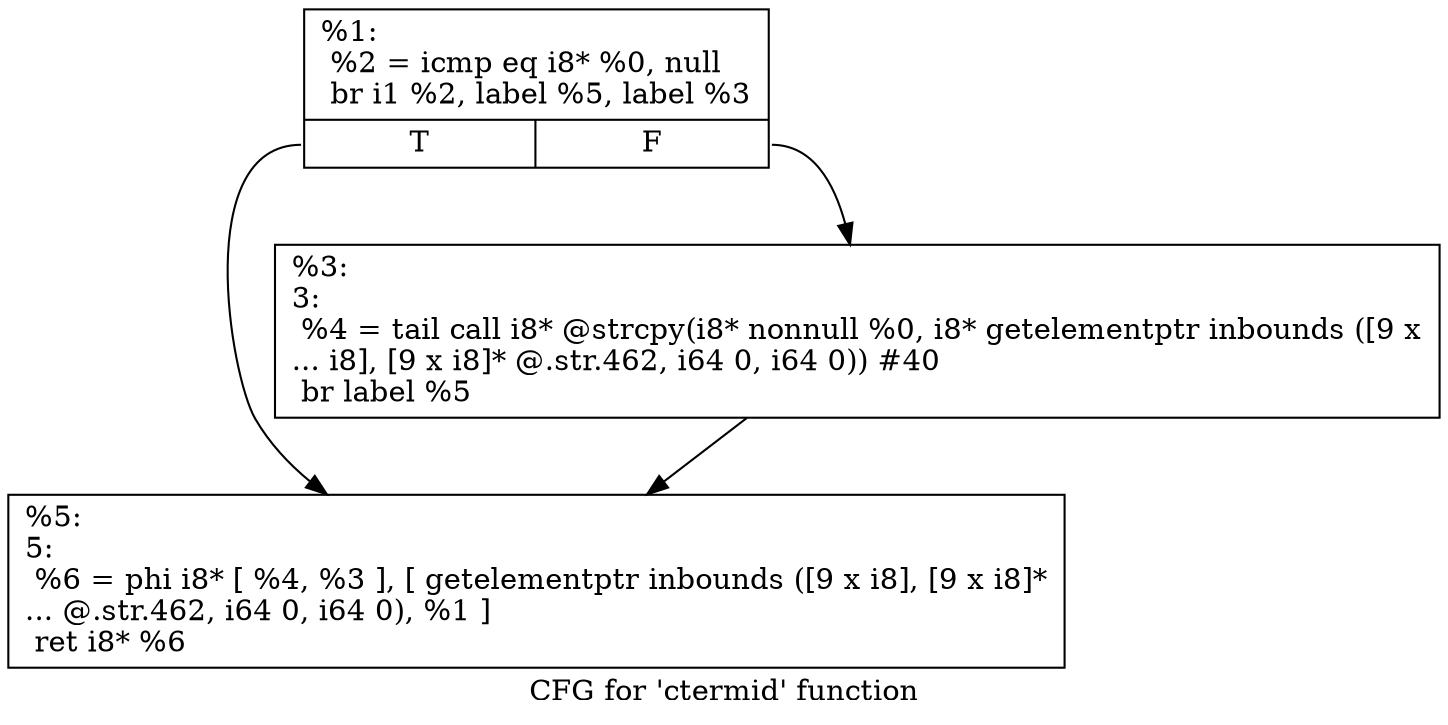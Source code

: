 digraph "CFG for 'ctermid' function" {
	label="CFG for 'ctermid' function";

	Node0x1d79200 [shape=record,label="{%1:\l  %2 = icmp eq i8* %0, null\l  br i1 %2, label %5, label %3\l|{<s0>T|<s1>F}}"];
	Node0x1d79200:s0 -> Node0x1d796a0;
	Node0x1d79200:s1 -> Node0x1d79650;
	Node0x1d79650 [shape=record,label="{%3:\l3:                                                \l  %4 = tail call i8* @strcpy(i8* nonnull %0, i8* getelementptr inbounds ([9 x\l... i8], [9 x i8]* @.str.462, i64 0, i64 0)) #40\l  br label %5\l}"];
	Node0x1d79650 -> Node0x1d796a0;
	Node0x1d796a0 [shape=record,label="{%5:\l5:                                                \l  %6 = phi i8* [ %4, %3 ], [ getelementptr inbounds ([9 x i8], [9 x i8]*\l... @.str.462, i64 0, i64 0), %1 ]\l  ret i8* %6\l}"];
}
